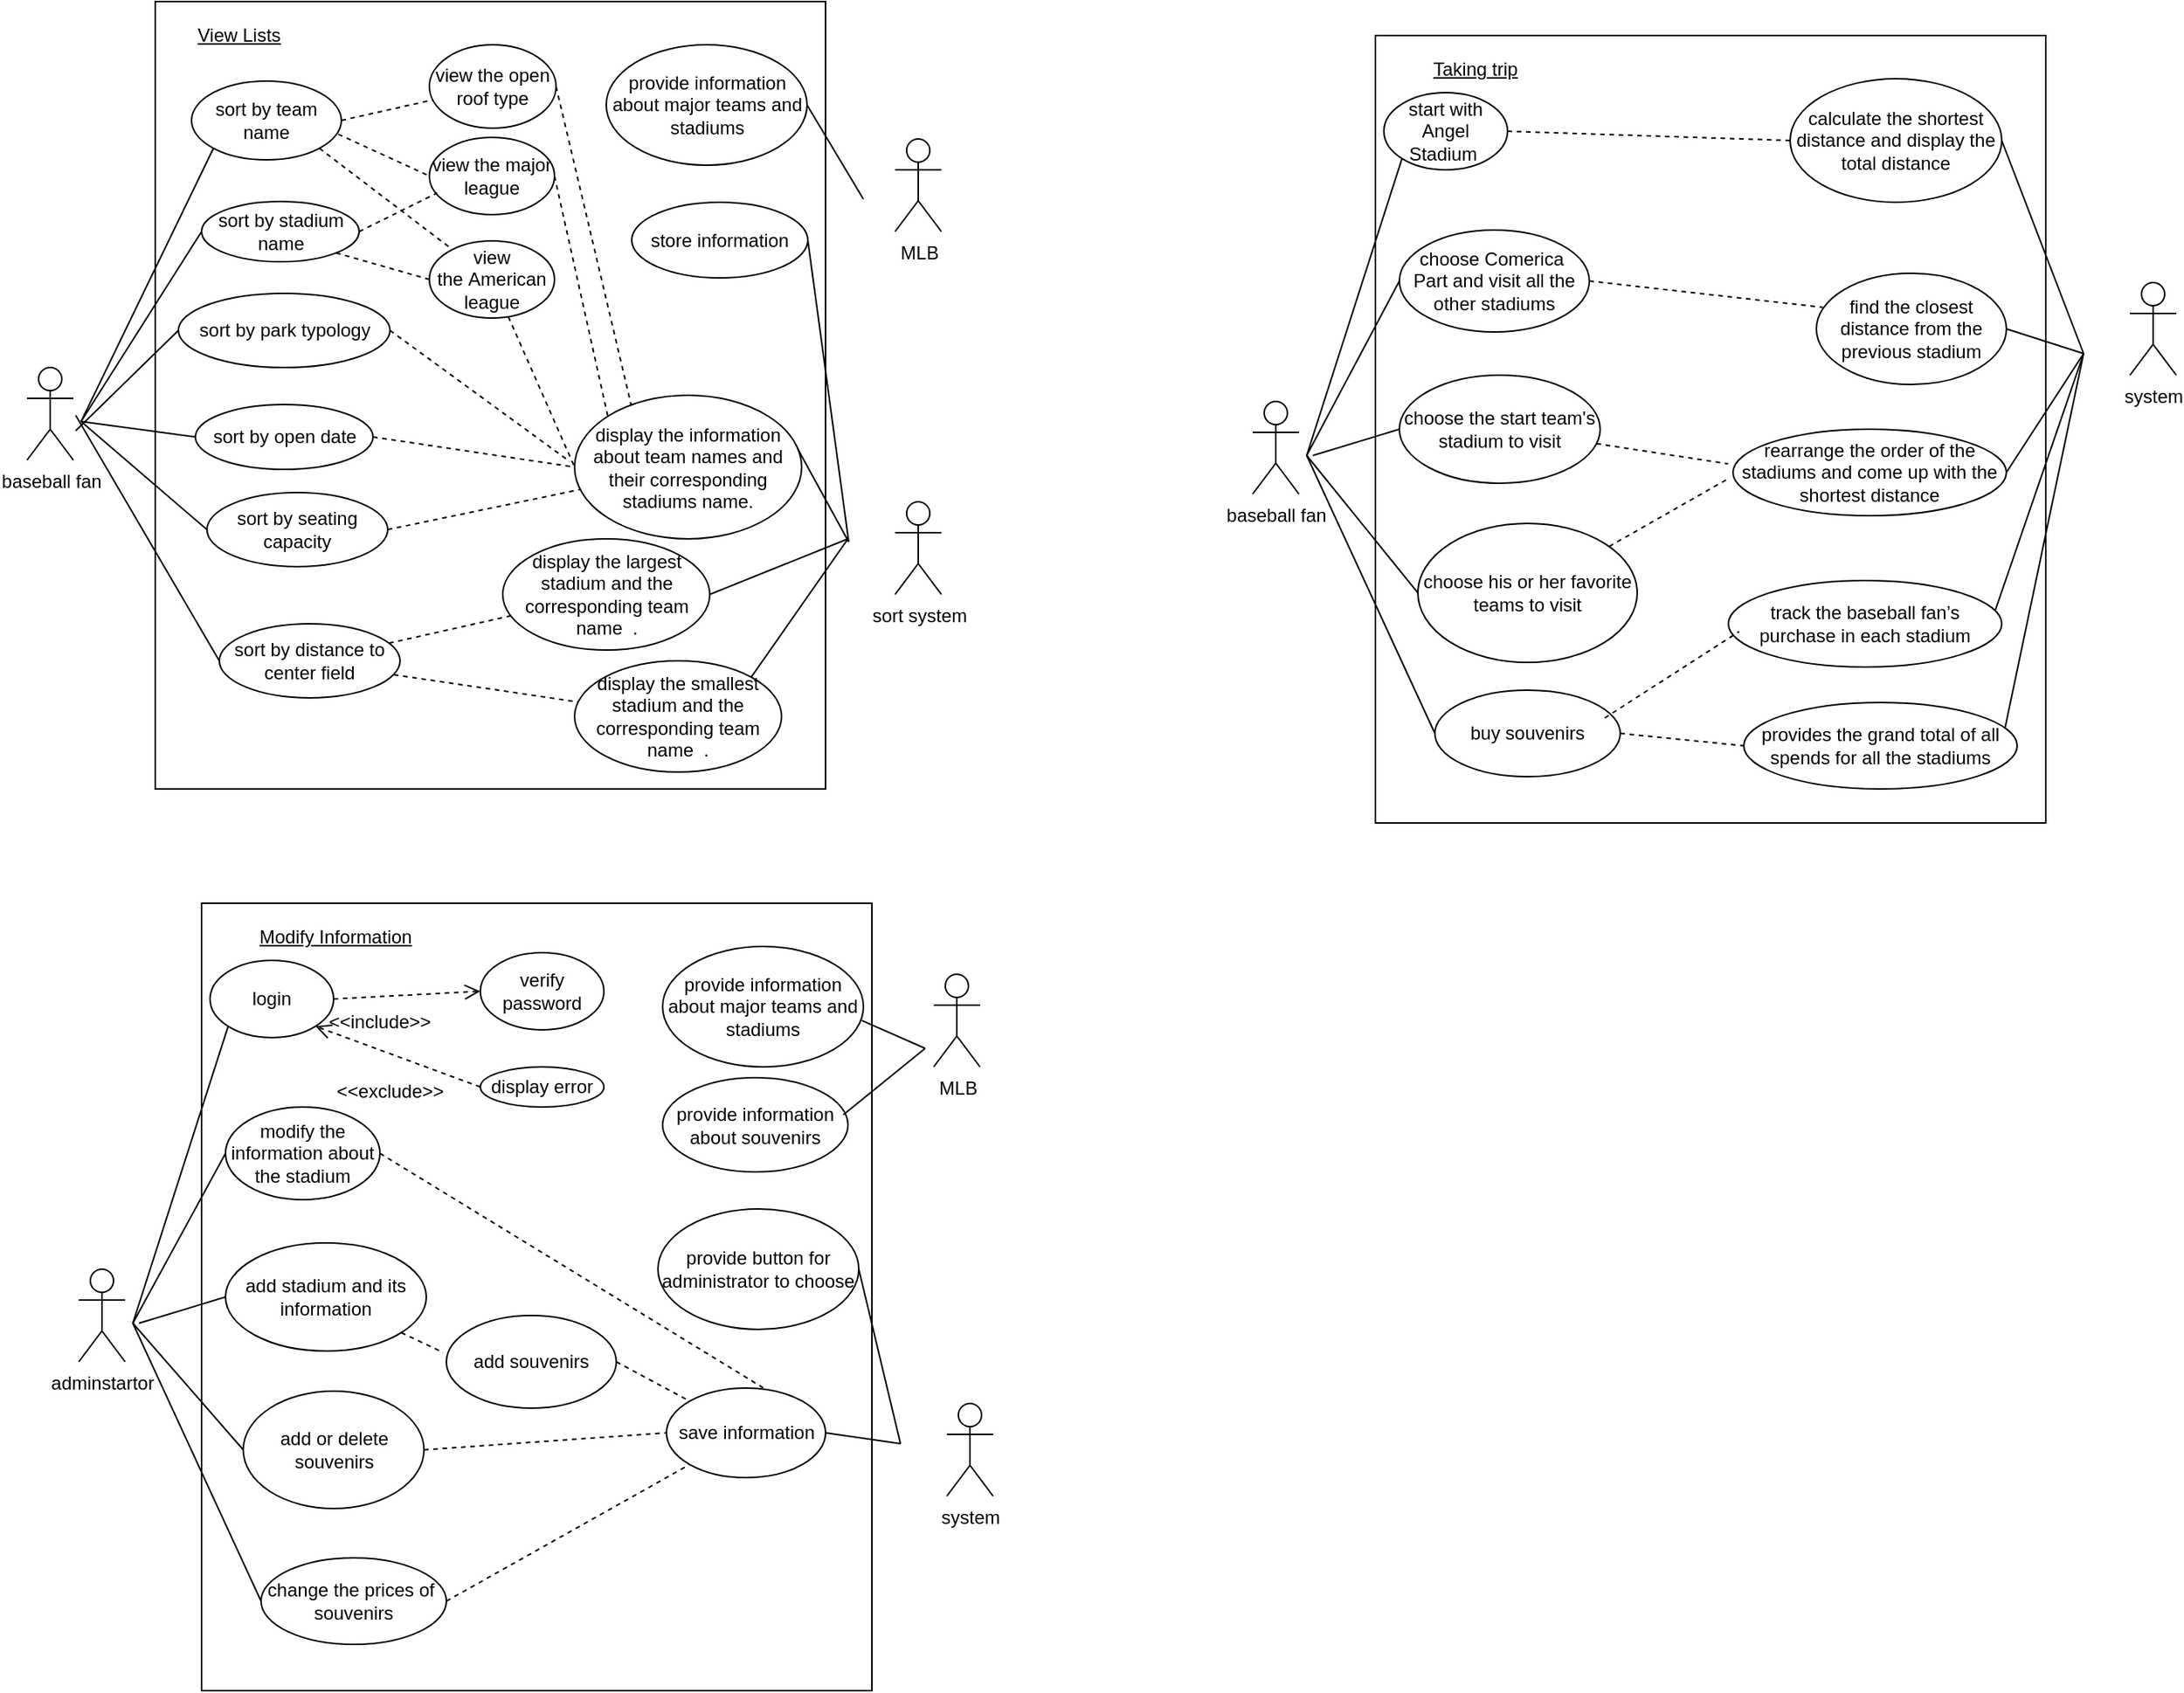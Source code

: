 <mxfile version="10.6.0" type="google"><diagram id="0iv5hY2Kv6sn15Jg5zR6" name="Page-1"><mxGraphModel dx="719" dy="427" grid="1" gridSize="10" guides="1" tooltips="1" connect="1" arrows="1" fold="1" page="1" pageScale="1" pageWidth="827" pageHeight="1169" math="0" shadow="0"><root><mxCell id="0"/><mxCell id="1" parent="0"/><mxCell id="8fsaXsdkbXaheflzwjj9-1" value="" style="rounded=0;whiteSpace=wrap;html=1;" parent="1" vertex="1"><mxGeometry x="141.5" y="12" width="434" height="510" as="geometry"/></mxCell><mxCell id="8fsaXsdkbXaheflzwjj9-2" value="&lt;u&gt;&lt;span lang=&quot;EN-US&quot;&gt;View Lists&lt;/span&gt;&lt;/u&gt;&lt;br&gt;" style="text;html=1;resizable=0;points=[];autosize=1;align=left;verticalAlign=top;spacingTop=-4;" parent="1" vertex="1"><mxGeometry x="166.5" y="24" width="70" height="20" as="geometry"/></mxCell><mxCell id="8fsaXsdkbXaheflzwjj9-3" value="&lt;span lang=&quot;EN-US&quot;&gt;sort by team name&lt;/span&gt;" style="ellipse;whiteSpace=wrap;html=1;" parent="1" vertex="1"><mxGeometry x="165" y="63.5" width="97" height="51" as="geometry"/></mxCell><mxCell id="8fsaXsdkbXaheflzwjj9-5" value="&lt;span lang=&quot;EN-US&quot;&gt;view the&amp;nbsp;&lt;/span&gt;&lt;span lang=&quot;EN-US&quot;&gt;open roof type&lt;/span&gt;" style="ellipse;whiteSpace=wrap;html=1;" parent="1" vertex="1"><mxGeometry x="319" y="40" width="82" height="54" as="geometry"/></mxCell><mxCell id="8fsaXsdkbXaheflzwjj9-6" value="&lt;span lang=&quot;EN-US&quot;&gt;view the major league&lt;/span&gt;" style="ellipse;whiteSpace=wrap;html=1;" parent="1" vertex="1"><mxGeometry x="319" y="100" width="81" height="50" as="geometry"/></mxCell><mxCell id="8fsaXsdkbXaheflzwjj9-8" value="sort system" style="shape=umlActor;verticalLabelPosition=bottom;labelBackgroundColor=#ffffff;verticalAlign=top;html=1;outlineConnect=0;" parent="1" vertex="1"><mxGeometry x="620.5" y="336" width="30" height="60" as="geometry"/></mxCell><mxCell id="8fsaXsdkbXaheflzwjj9-9" value="&lt;span lang=&quot;EN-US&quot;&gt;sort by stadium name&lt;/span&gt;&lt;br&gt;" style="ellipse;whiteSpace=wrap;html=1;" parent="1" vertex="1"><mxGeometry x="171.5" y="141.5" width="102" height="39" as="geometry"/></mxCell><mxCell id="8fsaXsdkbXaheflzwjj9-11" value="&lt;span lang=&quot;EN-US&quot;&gt;sort by open date&lt;/span&gt;&lt;br&gt;" style="ellipse;whiteSpace=wrap;html=1;" parent="1" vertex="1"><mxGeometry x="167.5" y="273" width="115" height="42" as="geometry"/></mxCell><mxCell id="8fsaXsdkbXaheflzwjj9-12" value="" style="endArrow=none;html=1;entryX=0;entryY=1;entryDx=0;entryDy=0;" parent="1" target="8fsaXsdkbXaheflzwjj9-3" edge="1"><mxGeometry width="50" height="50" relative="1" as="geometry"><mxPoint x="93.5" y="284" as="sourcePoint"/><mxPoint x="93.5" y="454" as="targetPoint"/></mxGeometry></mxCell><mxCell id="8fsaXsdkbXaheflzwjj9-13" value="" style="endArrow=none;html=1;entryX=0;entryY=0.5;entryDx=0;entryDy=0;" parent="1" target="8fsaXsdkbXaheflzwjj9-9" edge="1"><mxGeometry width="50" height="50" relative="1" as="geometry"><mxPoint x="93.5" y="284" as="sourcePoint"/><mxPoint x="165.5" y="127" as="targetPoint"/></mxGeometry></mxCell><mxCell id="8fsaXsdkbXaheflzwjj9-14" value="" style="endArrow=none;html=1;entryX=0;entryY=0.5;entryDx=0;entryDy=0;" parent="1" target="8fsaXsdkbXaheflzwjj9-11" edge="1"><mxGeometry width="50" height="50" relative="1" as="geometry"><mxPoint x="93.5" y="284" as="sourcePoint"/><mxPoint x="163.5" y="209" as="targetPoint"/></mxGeometry></mxCell><mxCell id="8fsaXsdkbXaheflzwjj9-15" value="&lt;span lang=&quot;EN-US&quot;&gt;provide information about major teams and stadiums&lt;/span&gt;&lt;br&gt;" style="ellipse;whiteSpace=wrap;html=1;" parent="1" vertex="1"><mxGeometry x="433.5" y="40" width="130" height="78" as="geometry"/></mxCell><mxCell id="8fsaXsdkbXaheflzwjj9-17" value="&lt;span lang=&quot;EN-US&quot;&gt;&lt;span lang=&quot;EN-US&quot;&gt;sort by seating capacity&lt;/span&gt;&lt;/span&gt;" style="ellipse;whiteSpace=wrap;html=1;" parent="1" vertex="1"><mxGeometry x="175" y="330" width="117" height="48" as="geometry"/></mxCell><mxCell id="8fsaXsdkbXaheflzwjj9-18" value="" style="endArrow=none;html=1;exitX=0;exitY=0.5;exitDx=0;exitDy=0;" parent="1" source="8fsaXsdkbXaheflzwjj9-17" edge="1"><mxGeometry width="50" height="50" relative="1" as="geometry"><mxPoint x="63.5" y="504" as="sourcePoint"/><mxPoint x="93.5" y="284" as="targetPoint"/></mxGeometry></mxCell><mxCell id="8fsaXsdkbXaheflzwjj9-19" value="baseball fan" style="shape=umlActor;verticalLabelPosition=bottom;labelBackgroundColor=#ffffff;verticalAlign=top;html=1;" parent="1" vertex="1"><mxGeometry x="58.5" y="249" width="30" height="60" as="geometry"/></mxCell><mxCell id="8fsaXsdkbXaheflzwjj9-22" value="&lt;span lang=&quot;EN-US&quot;&gt;sort by park typology&lt;/span&gt;&lt;br&gt;" style="ellipse;whiteSpace=wrap;html=1;" parent="1" vertex="1"><mxGeometry x="156.5" y="201" width="137" height="48" as="geometry"/></mxCell><mxCell id="8fsaXsdkbXaheflzwjj9-23" value="" style="endArrow=none;html=1;entryX=0;entryY=0.5;entryDx=0;entryDy=0;" parent="1" target="8fsaXsdkbXaheflzwjj9-22" edge="1"><mxGeometry width="50" height="50" relative="1" as="geometry"><mxPoint x="90" y="290" as="sourcePoint"/><mxPoint x="153.5" y="204" as="targetPoint"/></mxGeometry></mxCell><mxCell id="8fsaXsdkbXaheflzwjj9-25" value="" style="endArrow=none;html=1;exitX=1;exitY=0.5;exitDx=0;exitDy=0;" parent="1" source="8fsaXsdkbXaheflzwjj9-15" edge="1"><mxGeometry width="50" height="50" relative="1" as="geometry"><mxPoint x="369.5" y="224" as="sourcePoint"/><mxPoint x="600" y="140" as="targetPoint"/></mxGeometry></mxCell><mxCell id="8fsaXsdkbXaheflzwjj9-26" value="" style="endArrow=none;html=1;exitX=0.969;exitY=0.333;exitDx=0;exitDy=0;exitPerimeter=0;" parent="1" source="8fsaXsdkbXaheflzwjj9-32" edge="1"><mxGeometry width="50" height="50" relative="1" as="geometry"><mxPoint x="514" y="415" as="sourcePoint"/><mxPoint x="590.5" y="362" as="targetPoint"/></mxGeometry></mxCell><mxCell id="8fsaXsdkbXaheflzwjj9-27" value="" style="endArrow=none;dashed=1;html=1;entryX=0.252;entryY=0.086;entryDx=0;entryDy=0;exitX=1;exitY=0.5;exitDx=0;exitDy=0;entryPerimeter=0;" parent="1" source="8fsaXsdkbXaheflzwjj9-5" target="8fsaXsdkbXaheflzwjj9-32" edge="1"><mxGeometry width="50" height="50" relative="1" as="geometry"><mxPoint x="273.5" y="274" as="sourcePoint"/><mxPoint x="313.5" y="312" as="targetPoint"/><Array as="points"/></mxGeometry></mxCell><mxCell id="8fsaXsdkbXaheflzwjj9-28" value="" style="endArrow=none;dashed=1;html=1;entryX=0;entryY=0.5;entryDx=0;entryDy=0;exitX=1;exitY=0.5;exitDx=0;exitDy=0;" parent="1" source="8fsaXsdkbXaheflzwjj9-11" target="8fsaXsdkbXaheflzwjj9-32" edge="1"><mxGeometry width="50" height="50" relative="1" as="geometry"><mxPoint x="289.079" y="352.352" as="sourcePoint"/><mxPoint x="411" y="415" as="targetPoint"/><Array as="points"/></mxGeometry></mxCell><mxCell id="8fsaXsdkbXaheflzwjj9-29" value="" style="endArrow=none;dashed=1;html=1;exitX=1;exitY=0.5;exitDx=0;exitDy=0;" parent="1" source="8fsaXsdkbXaheflzwjj9-17" target="8fsaXsdkbXaheflzwjj9-32" edge="1"><mxGeometry width="50" height="50" relative="1" as="geometry"><mxPoint x="273.5" y="474" as="sourcePoint"/><mxPoint x="426" y="436" as="targetPoint"/><Array as="points"/></mxGeometry></mxCell><mxCell id="8fsaXsdkbXaheflzwjj9-31" value="&lt;span lang=&quot;EN-US&quot;&gt;store information&lt;/span&gt;&lt;br&gt;" style="ellipse;whiteSpace=wrap;html=1;" parent="1" vertex="1"><mxGeometry x="450" y="142" width="114" height="49" as="geometry"/></mxCell><mxCell id="8fsaXsdkbXaheflzwjj9-32" value="&lt;span lang=&quot;EN-US&quot;&gt;display the information about team names and their corresponding stadiums name.&lt;/span&gt;&lt;br&gt;" style="ellipse;whiteSpace=wrap;html=1;" parent="1" vertex="1"><mxGeometry x="413" y="267" width="147" height="93" as="geometry"/></mxCell><mxCell id="8fsaXsdkbXaheflzwjj9-34" value="" style="endArrow=none;html=1;exitX=1;exitY=0.5;exitDx=0;exitDy=0;" parent="1" source="8fsaXsdkbXaheflzwjj9-31" edge="1"><mxGeometry width="50" height="50" relative="1" as="geometry"><mxPoint x="532.5" y="250" as="sourcePoint"/><mxPoint x="590.5" y="362" as="targetPoint"/></mxGeometry></mxCell><mxCell id="8fsaXsdkbXaheflzwjj9-35" value="MLB" style="shape=umlActor;verticalLabelPosition=bottom;labelBackgroundColor=#ffffff;verticalAlign=top;html=1;outlineConnect=0;" parent="1" vertex="1"><mxGeometry x="620.5" y="101" width="30" height="60" as="geometry"/></mxCell><mxCell id="8fsaXsdkbXaheflzwjj9-36" value="" style="endArrow=none;html=1;exitX=0;exitY=0.5;exitDx=0;exitDy=0;" parent="1" source="8fsaXsdkbXaheflzwjj9-37" edge="1"><mxGeometry width="50" height="50" relative="1" as="geometry"><mxPoint x="100" y="460" as="sourcePoint"/><mxPoint x="90" y="280" as="targetPoint"/></mxGeometry></mxCell><mxCell id="8fsaXsdkbXaheflzwjj9-37" value="&lt;span lang=&quot;EN-US&quot;&gt;sort by distance to center field&lt;/span&gt;&lt;br&gt;" style="ellipse;whiteSpace=wrap;html=1;" parent="1" vertex="1"><mxGeometry x="183" y="415" width="117" height="48" as="geometry"/></mxCell><mxCell id="8fsaXsdkbXaheflzwjj9-39" value="&lt;span lang=&quot;EN-US&quot;&gt;view the&amp;nbsp;&lt;/span&gt;&lt;span lang=&quot;EN-US&quot;&gt;American league&lt;/span&gt;" style="ellipse;whiteSpace=wrap;html=1;" parent="1" vertex="1"><mxGeometry x="319" y="167" width="81" height="50" as="geometry"/></mxCell><mxCell id="8fsaXsdkbXaheflzwjj9-40" value="" style="endArrow=none;dashed=1;html=1;exitX=1;exitY=0.5;exitDx=0;exitDy=0;" parent="1" source="8fsaXsdkbXaheflzwjj9-3" target="8fsaXsdkbXaheflzwjj9-5" edge="1"><mxGeometry width="50" height="50" relative="1" as="geometry"><mxPoint x="260.105" y="257.33" as="sourcePoint"/><mxPoint x="425" y="404" as="targetPoint"/><Array as="points"/></mxGeometry></mxCell><mxCell id="8fsaXsdkbXaheflzwjj9-41" value="" style="endArrow=none;dashed=1;html=1;exitX=0.979;exitY=0.676;exitDx=0;exitDy=0;entryX=0;entryY=0.5;entryDx=0;entryDy=0;exitPerimeter=0;" parent="1" source="8fsaXsdkbXaheflzwjj9-3" target="8fsaXsdkbXaheflzwjj9-6" edge="1"><mxGeometry width="50" height="50" relative="1" as="geometry"><mxPoint x="272" y="99" as="sourcePoint"/><mxPoint x="331.193" y="85.712" as="targetPoint"/><Array as="points"/></mxGeometry></mxCell><mxCell id="8fsaXsdkbXaheflzwjj9-43" value="" style="endArrow=none;dashed=1;html=1;exitX=1;exitY=1;exitDx=0;exitDy=0;" parent="1" source="8fsaXsdkbXaheflzwjj9-3" target="8fsaXsdkbXaheflzwjj9-39" edge="1"><mxGeometry width="50" height="50" relative="1" as="geometry"><mxPoint x="270" y="108" as="sourcePoint"/><mxPoint x="329" y="135" as="targetPoint"/><Array as="points"/></mxGeometry></mxCell><mxCell id="8fsaXsdkbXaheflzwjj9-44" value="" style="endArrow=none;dashed=1;html=1;exitX=1;exitY=0.5;exitDx=0;exitDy=0;entryX=0.062;entryY=0.72;entryDx=0;entryDy=0;entryPerimeter=0;" parent="1" source="8fsaXsdkbXaheflzwjj9-9" target="8fsaXsdkbXaheflzwjj9-6" edge="1"><mxGeometry width="50" height="50" relative="1" as="geometry"><mxPoint x="258" y="117" as="sourcePoint"/><mxPoint x="344.083" y="182.536" as="targetPoint"/><Array as="points"/></mxGeometry></mxCell><mxCell id="8fsaXsdkbXaheflzwjj9-45" value="" style="endArrow=none;dashed=1;html=1;exitX=1;exitY=1;exitDx=0;exitDy=0;entryX=0;entryY=0.5;entryDx=0;entryDy=0;" parent="1" source="8fsaXsdkbXaheflzwjj9-9" target="8fsaXsdkbXaheflzwjj9-39" edge="1"><mxGeometry width="50" height="50" relative="1" as="geometry"><mxPoint x="284" y="171" as="sourcePoint"/><mxPoint x="334" y="146" as="targetPoint"/><Array as="points"/></mxGeometry></mxCell><mxCell id="8fsaXsdkbXaheflzwjj9-46" value="" style="endArrow=none;dashed=1;html=1;entryX=0;entryY=0;entryDx=0;entryDy=0;exitX=1;exitY=0.5;exitDx=0;exitDy=0;" parent="1" source="8fsaXsdkbXaheflzwjj9-6" target="8fsaXsdkbXaheflzwjj9-32" edge="1"><mxGeometry width="50" height="50" relative="1" as="geometry"><mxPoint x="411" y="77" as="sourcePoint"/><mxPoint x="460" y="285" as="targetPoint"/><Array as="points"/></mxGeometry></mxCell><mxCell id="8fsaXsdkbXaheflzwjj9-47" value="" style="endArrow=none;dashed=1;html=1;entryX=0;entryY=0.5;entryDx=0;entryDy=0;" parent="1" source="8fsaXsdkbXaheflzwjj9-39" target="8fsaXsdkbXaheflzwjj9-32" edge="1"><mxGeometry width="50" height="50" relative="1" as="geometry"><mxPoint x="410" y="135" as="sourcePoint"/><mxPoint x="444" y="291" as="targetPoint"/><Array as="points"/></mxGeometry></mxCell><mxCell id="8fsaXsdkbXaheflzwjj9-48" value="" style="endArrow=none;dashed=1;html=1;exitX=1;exitY=0.5;exitDx=0;exitDy=0;" parent="1" source="8fsaXsdkbXaheflzwjj9-22" edge="1"><mxGeometry width="50" height="50" relative="1" as="geometry"><mxPoint x="379.99" y="226.147" as="sourcePoint"/><mxPoint x="410" y="310" as="targetPoint"/><Array as="points"/></mxGeometry></mxCell><mxCell id="8fsaXsdkbXaheflzwjj9-49" value="&lt;span lang=&quot;EN-US&quot;&gt;display the largest stadium and the corresponding team name&amp;nbsp; .&lt;/span&gt;&lt;br&gt;" style="ellipse;whiteSpace=wrap;html=1;" parent="1" vertex="1"><mxGeometry x="366.5" y="360" width="134" height="72" as="geometry"/></mxCell><mxCell id="8fsaXsdkbXaheflzwjj9-50" value="&lt;span lang=&quot;EN-US&quot;&gt;display the smallest stadium and the corresponding team name&amp;nbsp; .&lt;/span&gt;&lt;br&gt;" style="ellipse;whiteSpace=wrap;html=1;" parent="1" vertex="1"><mxGeometry x="413" y="439" width="134" height="72" as="geometry"/></mxCell><mxCell id="8fsaXsdkbXaheflzwjj9-51" value="" style="endArrow=none;dashed=1;html=1;" parent="1" source="8fsaXsdkbXaheflzwjj9-37" target="8fsaXsdkbXaheflzwjj9-49" edge="1"><mxGeometry width="50" height="50" relative="1" as="geometry"><mxPoint x="302" y="364" as="sourcePoint"/><mxPoint x="426.618" y="337.909" as="targetPoint"/><Array as="points"/></mxGeometry></mxCell><mxCell id="8fsaXsdkbXaheflzwjj9-52" value="" style="endArrow=none;dashed=1;html=1;exitX=0.966;exitY=0.688;exitDx=0;exitDy=0;exitPerimeter=0;" parent="1" source="8fsaXsdkbXaheflzwjj9-37" target="8fsaXsdkbXaheflzwjj9-50" edge="1"><mxGeometry width="50" height="50" relative="1" as="geometry"><mxPoint x="302.894" y="437.535" as="sourcePoint"/><mxPoint x="381.657" y="419.85" as="targetPoint"/><Array as="points"/></mxGeometry></mxCell><mxCell id="8fsaXsdkbXaheflzwjj9-53" value="" style="endArrow=none;html=1;exitX=1;exitY=0.5;exitDx=0;exitDy=0;" parent="1" source="8fsaXsdkbXaheflzwjj9-49" edge="1"><mxGeometry width="50" height="50" relative="1" as="geometry"><mxPoint x="565" y="308" as="sourcePoint"/><mxPoint x="590" y="360" as="targetPoint"/></mxGeometry></mxCell><mxCell id="8fsaXsdkbXaheflzwjj9-54" value="" style="endArrow=none;html=1;exitX=1;exitY=0;exitDx=0;exitDy=0;" parent="1" source="8fsaXsdkbXaheflzwjj9-50" edge="1"><mxGeometry width="50" height="50" relative="1" as="geometry"><mxPoint x="511" y="406" as="sourcePoint"/><mxPoint x="590" y="360" as="targetPoint"/></mxGeometry></mxCell><mxCell id="8fsaXsdkbXaheflzwjj9-55" value="" style="rounded=0;whiteSpace=wrap;html=1;" parent="1" vertex="1"><mxGeometry x="171.5" y="596" width="434" height="510" as="geometry"/></mxCell><mxCell id="8fsaXsdkbXaheflzwjj9-56" value="&lt;u&gt;&lt;span lang=&quot;EN-US&quot;&gt;Modify Information&lt;/span&gt;&lt;/u&gt;&lt;br&gt;" style="text;html=1;resizable=0;points=[];autosize=1;align=left;verticalAlign=top;spacingTop=-4;" parent="1" vertex="1"><mxGeometry x="207" y="608" width="110" height="20" as="geometry"/></mxCell><mxCell id="8fsaXsdkbXaheflzwjj9-57" value="login" style="ellipse;whiteSpace=wrap;html=1;" parent="1" vertex="1"><mxGeometry x="177" y="633" width="80" height="50" as="geometry"/></mxCell><mxCell id="8fsaXsdkbXaheflzwjj9-58" value="&amp;lt;&amp;lt;include&amp;gt;&amp;gt;" style="text;html=1;resizable=0;points=[];autosize=1;align=left;verticalAlign=top;spacingTop=-4;" parent="1" vertex="1"><mxGeometry x="252" y="663" width="80" height="20" as="geometry"/></mxCell><mxCell id="8fsaXsdkbXaheflzwjj9-59" value="verify password" style="ellipse;whiteSpace=wrap;html=1;" parent="1" vertex="1"><mxGeometry x="352" y="628" width="80" height="50" as="geometry"/></mxCell><mxCell id="8fsaXsdkbXaheflzwjj9-60" value="display error" style="ellipse;whiteSpace=wrap;html=1;" parent="1" vertex="1"><mxGeometry x="352" y="702" width="80" height="26" as="geometry"/></mxCell><mxCell id="8fsaXsdkbXaheflzwjj9-61" value="&amp;lt;&amp;lt;exclude&amp;gt;&amp;gt;" style="text;html=1;resizable=0;points=[];autosize=1;align=left;verticalAlign=top;spacingTop=-4;" parent="1" vertex="1"><mxGeometry x="257" y="708" width="80" height="20" as="geometry"/></mxCell><mxCell id="8fsaXsdkbXaheflzwjj9-62" value="system" style="shape=umlActor;verticalLabelPosition=bottom;labelBackgroundColor=#ffffff;verticalAlign=top;html=1;outlineConnect=0;" parent="1" vertex="1"><mxGeometry x="654" y="920" width="30" height="60" as="geometry"/></mxCell><mxCell id="8fsaXsdkbXaheflzwjj9-63" value="&lt;span lang=&quot;EN-US&quot;&gt;modify the information about the stadium&lt;/span&gt;&lt;br&gt;" style="ellipse;whiteSpace=wrap;html=1;" parent="1" vertex="1"><mxGeometry x="187" y="728" width="100" height="60" as="geometry"/></mxCell><mxCell id="8fsaXsdkbXaheflzwjj9-64" value="&lt;span lang=&quot;EN-US&quot;&gt;add&amp;nbsp;&lt;/span&gt;souvenirs" style="ellipse;whiteSpace=wrap;html=1;" parent="1" vertex="1"><mxGeometry x="330" y="863" width="110" height="60" as="geometry"/></mxCell><mxCell id="8fsaXsdkbXaheflzwjj9-65" value="&lt;span lang=&quot;EN-US&quot;&gt;add or delete souvenirs&lt;/span&gt;&lt;br&gt;" style="ellipse;whiteSpace=wrap;html=1;" parent="1" vertex="1"><mxGeometry x="198.5" y="912" width="117" height="76" as="geometry"/></mxCell><mxCell id="8fsaXsdkbXaheflzwjj9-66" value="" style="endArrow=none;html=1;entryX=0;entryY=1;entryDx=0;entryDy=0;" parent="1" target="8fsaXsdkbXaheflzwjj9-57" edge="1"><mxGeometry width="50" height="50" relative="1" as="geometry"><mxPoint x="127" y="868" as="sourcePoint"/><mxPoint x="127" y="1038" as="targetPoint"/></mxGeometry></mxCell><mxCell id="8fsaXsdkbXaheflzwjj9-67" value="" style="endArrow=none;html=1;entryX=0;entryY=0.5;entryDx=0;entryDy=0;" parent="1" target="8fsaXsdkbXaheflzwjj9-63" edge="1"><mxGeometry width="50" height="50" relative="1" as="geometry"><mxPoint x="127" y="868" as="sourcePoint"/><mxPoint x="199" y="711" as="targetPoint"/></mxGeometry></mxCell><mxCell id="8fsaXsdkbXaheflzwjj9-68" value="" style="endArrow=none;html=1;entryX=0;entryY=0.5;entryDx=0;entryDy=0;" parent="1" target="8fsaXsdkbXaheflzwjj9-65" edge="1"><mxGeometry width="50" height="50" relative="1" as="geometry"><mxPoint x="127" y="868" as="sourcePoint"/><mxPoint x="197" y="793" as="targetPoint"/></mxGeometry></mxCell><mxCell id="8fsaXsdkbXaheflzwjj9-70" value="save information" style="ellipse;whiteSpace=wrap;html=1;" parent="1" vertex="1"><mxGeometry x="472.5" y="910" width="103" height="58" as="geometry"/></mxCell><mxCell id="8fsaXsdkbXaheflzwjj9-71" value="&lt;span lang=&quot;EN-US&quot;&gt;change the prices of&amp;nbsp; souvenirs&lt;/span&gt;&lt;br&gt;" style="ellipse;whiteSpace=wrap;html=1;" parent="1" vertex="1"><mxGeometry x="210" y="1020" width="120" height="56" as="geometry"/></mxCell><mxCell id="8fsaXsdkbXaheflzwjj9-72" value="" style="endArrow=none;html=1;exitX=0;exitY=0.5;exitDx=0;exitDy=0;" parent="1" source="8fsaXsdkbXaheflzwjj9-71" edge="1"><mxGeometry width="50" height="50" relative="1" as="geometry"><mxPoint x="97" y="1088" as="sourcePoint"/><mxPoint x="127" y="868" as="targetPoint"/></mxGeometry></mxCell><mxCell id="8fsaXsdkbXaheflzwjj9-73" value="adminstartor" style="shape=umlActor;verticalLabelPosition=bottom;labelBackgroundColor=#ffffff;verticalAlign=top;html=1;" parent="1" vertex="1"><mxGeometry x="92" y="833" width="30" height="60" as="geometry"/></mxCell><mxCell id="8fsaXsdkbXaheflzwjj9-74" value="" style="html=1;verticalAlign=bottom;endArrow=open;dashed=1;endSize=8;exitX=0;exitY=0.5;exitDx=0;exitDy=0;entryX=1;entryY=1;entryDx=0;entryDy=0;" parent="1" source="8fsaXsdkbXaheflzwjj9-60" target="8fsaXsdkbXaheflzwjj9-57" edge="1"><mxGeometry y="-20" relative="1" as="geometry"><mxPoint x="177" y="1038" as="sourcePoint"/><mxPoint x="97" y="1038" as="targetPoint"/><mxPoint as="offset"/></mxGeometry></mxCell><mxCell id="8fsaXsdkbXaheflzwjj9-75" value="" style="html=1;verticalAlign=bottom;endArrow=open;dashed=1;endSize=8;exitX=1;exitY=0.5;exitDx=0;exitDy=0;entryX=0;entryY=0.5;entryDx=0;entryDy=0;" parent="1" source="8fsaXsdkbXaheflzwjj9-57" target="8fsaXsdkbXaheflzwjj9-59" edge="1"><mxGeometry y="-20" relative="1" as="geometry"><mxPoint x="327.353" y="768.471" as="sourcePoint"/><mxPoint x="265" y="720.235" as="targetPoint"/><mxPoint as="offset"/></mxGeometry></mxCell><mxCell id="8fsaXsdkbXaheflzwjj9-76" value="&lt;span lang=&quot;EN-US&quot;&gt;add stadium and its information&lt;/span&gt;&lt;br&gt;" style="ellipse;whiteSpace=wrap;html=1;" parent="1" vertex="1"><mxGeometry x="187" y="816" width="130" height="70" as="geometry"/></mxCell><mxCell id="8fsaXsdkbXaheflzwjj9-77" value="" style="endArrow=none;html=1;entryX=0;entryY=0.5;entryDx=0;entryDy=0;" parent="1" target="8fsaXsdkbXaheflzwjj9-76" edge="1"><mxGeometry width="50" height="50" relative="1" as="geometry"><mxPoint x="131" y="868" as="sourcePoint"/><mxPoint x="187" y="788" as="targetPoint"/></mxGeometry></mxCell><mxCell id="8fsaXsdkbXaheflzwjj9-78" value="" style="endArrow=none;dashed=1;html=1;entryX=0;entryY=0;entryDx=0;entryDy=0;exitX=1;exitY=0.5;exitDx=0;exitDy=0;" parent="1" source="8fsaXsdkbXaheflzwjj9-64" target="8fsaXsdkbXaheflzwjj9-70" edge="1"><mxGeometry width="50" height="50" relative="1" as="geometry"><mxPoint x="71" y="1288" as="sourcePoint"/><mxPoint x="467" y="712" as="targetPoint"/></mxGeometry></mxCell><mxCell id="8fsaXsdkbXaheflzwjj9-79" value="" style="endArrow=none;html=1;exitX=0.992;exitY=0.615;exitDx=0;exitDy=0;exitPerimeter=0;" parent="1" source="8fsaXsdkbXaheflzwjj9-89" edge="1"><mxGeometry width="50" height="50" relative="1" as="geometry"><mxPoint x="597" y="712" as="sourcePoint"/><mxPoint x="640" y="690" as="targetPoint"/></mxGeometry></mxCell><mxCell id="8fsaXsdkbXaheflzwjj9-80" value="" style="endArrow=none;html=1;exitX=1;exitY=0.5;exitDx=0;exitDy=0;" parent="1" source="8fsaXsdkbXaheflzwjj9-70" edge="1"><mxGeometry width="50" height="50" relative="1" as="geometry"><mxPoint x="477" y="896" as="sourcePoint"/><mxPoint x="624" y="946" as="targetPoint"/></mxGeometry></mxCell><mxCell id="8fsaXsdkbXaheflzwjj9-81" value="" style="endArrow=none;dashed=1;html=1;entryX=-0.018;entryY=0.4;entryDx=0;entryDy=0;entryPerimeter=0;" parent="1" source="8fsaXsdkbXaheflzwjj9-76" target="8fsaXsdkbXaheflzwjj9-64" edge="1"><mxGeometry width="50" height="50" relative="1" as="geometry"><mxPoint x="307" y="858" as="sourcePoint"/><mxPoint x="355" y="871" as="targetPoint"/><Array as="points"/></mxGeometry></mxCell><mxCell id="8fsaXsdkbXaheflzwjj9-82" value="" style="endArrow=none;dashed=1;html=1;entryX=0;entryY=0.5;entryDx=0;entryDy=0;exitX=1;exitY=0.5;exitDx=0;exitDy=0;" parent="1" source="8fsaXsdkbXaheflzwjj9-65" target="8fsaXsdkbXaheflzwjj9-70" edge="1"><mxGeometry width="50" height="50" relative="1" as="geometry"><mxPoint x="322.579" y="936.352" as="sourcePoint"/><mxPoint x="365" y="922" as="targetPoint"/><Array as="points"/></mxGeometry></mxCell><mxCell id="8fsaXsdkbXaheflzwjj9-83" value="" style="endArrow=none;dashed=1;html=1;entryX=0;entryY=1;entryDx=0;entryDy=0;exitX=1;exitY=0.5;exitDx=0;exitDy=0;" parent="1" source="8fsaXsdkbXaheflzwjj9-71" target="8fsaXsdkbXaheflzwjj9-70" edge="1"><mxGeometry width="50" height="50" relative="1" as="geometry"><mxPoint x="307" y="1058" as="sourcePoint"/><mxPoint x="402" y="1118" as="targetPoint"/><Array as="points"/></mxGeometry></mxCell><mxCell id="8fsaXsdkbXaheflzwjj9-85" value="&lt;span lang=&quot;EN-US&quot;&gt;provide button for administrator to choose&lt;/span&gt;&lt;br&gt;" style="ellipse;whiteSpace=wrap;html=1;" parent="1" vertex="1"><mxGeometry x="467" y="794" width="130" height="78" as="geometry"/></mxCell><mxCell id="8fsaXsdkbXaheflzwjj9-88" value="" style="endArrow=none;html=1;exitX=1;exitY=0.5;exitDx=0;exitDy=0;" parent="1" source="8fsaXsdkbXaheflzwjj9-85" edge="1"><mxGeometry width="50" height="50" relative="1" as="geometry"><mxPoint x="566" y="834" as="sourcePoint"/><mxPoint x="624" y="946" as="targetPoint"/></mxGeometry></mxCell><mxCell id="8fsaXsdkbXaheflzwjj9-89" value="&lt;span lang=&quot;EN-US&quot;&gt;provide information about major teams and stadiums&lt;/span&gt;&lt;br&gt;" style="ellipse;whiteSpace=wrap;html=1;" parent="1" vertex="1"><mxGeometry x="470" y="624" width="130" height="78" as="geometry"/></mxCell><mxCell id="8fsaXsdkbXaheflzwjj9-90" value="MLB" style="shape=umlActor;verticalLabelPosition=bottom;labelBackgroundColor=#ffffff;verticalAlign=top;html=1;outlineConnect=0;" parent="1" vertex="1"><mxGeometry x="645.5" y="642" width="30" height="60" as="geometry"/></mxCell><mxCell id="8fsaXsdkbXaheflzwjj9-91" value="" style="endArrow=none;dashed=1;html=1;entryX=0.626;entryY=0.017;entryDx=0;entryDy=0;entryPerimeter=0;exitX=1;exitY=0.5;exitDx=0;exitDy=0;" parent="1" source="8fsaXsdkbXaheflzwjj9-63" target="8fsaXsdkbXaheflzwjj9-70" edge="1"><mxGeometry width="50" height="50" relative="1" as="geometry"><mxPoint x="323.622" y="872.136" as="sourcePoint"/><mxPoint x="345" y="876" as="targetPoint"/><Array as="points"/></mxGeometry></mxCell><mxCell id="f2ZLZxlTmReNoc3AC1BX-1" value="" style="rounded=0;whiteSpace=wrap;html=1;" vertex="1" parent="1"><mxGeometry x="931.5" y="34" width="434" height="510" as="geometry"/></mxCell><mxCell id="f2ZLZxlTmReNoc3AC1BX-2" value="&lt;u&gt;Taking trip&lt;/u&gt;" style="text;html=1;resizable=0;points=[];autosize=1;align=left;verticalAlign=top;spacingTop=-4;" vertex="1" parent="1"><mxGeometry x="967" y="46" width="70" height="20" as="geometry"/></mxCell><mxCell id="f2ZLZxlTmReNoc3AC1BX-3" value="&lt;span lang=&quot;EN-US&quot;&gt;start with Angel Stadium&amp;nbsp;&lt;/span&gt;" style="ellipse;whiteSpace=wrap;html=1;" vertex="1" parent="1"><mxGeometry x="937" y="71" width="80" height="50" as="geometry"/></mxCell><mxCell id="f2ZLZxlTmReNoc3AC1BX-8" value="system" style="shape=umlActor;verticalLabelPosition=bottom;labelBackgroundColor=#ffffff;verticalAlign=top;html=1;outlineConnect=0;" vertex="1" parent="1"><mxGeometry x="1420" y="194" width="30" height="60" as="geometry"/></mxCell><mxCell id="f2ZLZxlTmReNoc3AC1BX-9" value="&lt;span lang=&quot;EN-US&quot;&gt;choose Comerica&amp;nbsp; Part and visit all the other stadiums&lt;/span&gt;&lt;br&gt;" style="ellipse;whiteSpace=wrap;html=1;" vertex="1" parent="1"><mxGeometry x="947" y="160" width="123" height="66" as="geometry"/></mxCell><mxCell id="f2ZLZxlTmReNoc3AC1BX-10" value="&lt;span lang=&quot;EN-US&quot;&gt;rearrange the order of the stadiums&amp;nbsp;and come up with the shortest distance&lt;/span&gt;" style="ellipse;whiteSpace=wrap;html=1;" vertex="1" parent="1"><mxGeometry x="1163" y="289" width="177" height="56" as="geometry"/></mxCell><mxCell id="f2ZLZxlTmReNoc3AC1BX-11" value="&lt;span lang=&quot;EN-US&quot;&gt;choose his or her favorite teams to visit&lt;/span&gt;&lt;br&gt;" style="ellipse;whiteSpace=wrap;html=1;" vertex="1" parent="1"><mxGeometry x="959" y="350" width="142" height="90" as="geometry"/></mxCell><mxCell id="f2ZLZxlTmReNoc3AC1BX-12" value="" style="endArrow=none;html=1;entryX=0;entryY=1;entryDx=0;entryDy=0;" edge="1" parent="1" target="f2ZLZxlTmReNoc3AC1BX-3"><mxGeometry width="50" height="50" relative="1" as="geometry"><mxPoint x="887" y="306" as="sourcePoint"/><mxPoint x="887" y="476" as="targetPoint"/></mxGeometry></mxCell><mxCell id="f2ZLZxlTmReNoc3AC1BX-13" value="" style="endArrow=none;html=1;entryX=0;entryY=0.5;entryDx=0;entryDy=0;" edge="1" parent="1" target="f2ZLZxlTmReNoc3AC1BX-9"><mxGeometry width="50" height="50" relative="1" as="geometry"><mxPoint x="887" y="306" as="sourcePoint"/><mxPoint x="959" y="149" as="targetPoint"/></mxGeometry></mxCell><mxCell id="f2ZLZxlTmReNoc3AC1BX-14" value="" style="endArrow=none;html=1;entryX=0;entryY=0.5;entryDx=0;entryDy=0;" edge="1" parent="1" target="f2ZLZxlTmReNoc3AC1BX-11"><mxGeometry width="50" height="50" relative="1" as="geometry"><mxPoint x="887" y="306" as="sourcePoint"/><mxPoint x="957" y="231" as="targetPoint"/></mxGeometry></mxCell><mxCell id="f2ZLZxlTmReNoc3AC1BX-15" value="find the closest distance from the previous stadium" style="ellipse;whiteSpace=wrap;html=1;" vertex="1" parent="1"><mxGeometry x="1217" y="188" width="123" height="72" as="geometry"/></mxCell><mxCell id="f2ZLZxlTmReNoc3AC1BX-16" value="&lt;span lang=&quot;EN-US&quot;&gt;buy souvenirs&lt;/span&gt;&lt;br&gt;" style="ellipse;whiteSpace=wrap;html=1;" vertex="1" parent="1"><mxGeometry x="970" y="458" width="120" height="56" as="geometry"/></mxCell><mxCell id="f2ZLZxlTmReNoc3AC1BX-17" value="" style="endArrow=none;html=1;exitX=0;exitY=0.5;exitDx=0;exitDy=0;" edge="1" parent="1" source="f2ZLZxlTmReNoc3AC1BX-16"><mxGeometry width="50" height="50" relative="1" as="geometry"><mxPoint x="857" y="526" as="sourcePoint"/><mxPoint x="887" y="306" as="targetPoint"/></mxGeometry></mxCell><mxCell id="f2ZLZxlTmReNoc3AC1BX-18" value="baseball fan" style="shape=umlActor;verticalLabelPosition=bottom;labelBackgroundColor=#ffffff;verticalAlign=top;html=1;" vertex="1" parent="1"><mxGeometry x="852" y="271" width="30" height="60" as="geometry"/></mxCell><mxCell id="f2ZLZxlTmReNoc3AC1BX-21" value="&lt;span lang=&quot;EN-US&quot;&gt;choose the start team's stadium to visit&lt;/span&gt;&lt;br&gt;" style="ellipse;whiteSpace=wrap;html=1;" vertex="1" parent="1"><mxGeometry x="947" y="254" width="130" height="70" as="geometry"/></mxCell><mxCell id="f2ZLZxlTmReNoc3AC1BX-22" value="" style="endArrow=none;html=1;entryX=0;entryY=0.5;entryDx=0;entryDy=0;" edge="1" parent="1" target="f2ZLZxlTmReNoc3AC1BX-21"><mxGeometry width="50" height="50" relative="1" as="geometry"><mxPoint x="891" y="306" as="sourcePoint"/><mxPoint x="947" y="226" as="targetPoint"/></mxGeometry></mxCell><mxCell id="f2ZLZxlTmReNoc3AC1BX-25" value="" style="endArrow=none;html=1;exitX=1;exitY=0.5;exitDx=0;exitDy=0;" edge="1" parent="1" source="f2ZLZxlTmReNoc3AC1BX-15"><mxGeometry width="50" height="50" relative="1" as="geometry"><mxPoint x="1237" y="334" as="sourcePoint"/><mxPoint x="1390" y="240" as="targetPoint"/></mxGeometry></mxCell><mxCell id="f2ZLZxlTmReNoc3AC1BX-26" value="" style="endArrow=none;dashed=1;html=1;entryX=-0.018;entryY=0.4;entryDx=0;entryDy=0;entryPerimeter=0;" edge="1" parent="1" source="f2ZLZxlTmReNoc3AC1BX-21" target="f2ZLZxlTmReNoc3AC1BX-10"><mxGeometry width="50" height="50" relative="1" as="geometry"><mxPoint x="1067" y="296" as="sourcePoint"/><mxPoint x="1115" y="309" as="targetPoint"/><Array as="points"/></mxGeometry></mxCell><mxCell id="f2ZLZxlTmReNoc3AC1BX-29" value="&lt;span lang=&quot;EN-US&quot;&gt;calculate the shortest distance and display the total distance&lt;/span&gt;&lt;br&gt;" style="ellipse;whiteSpace=wrap;html=1;" vertex="1" parent="1"><mxGeometry x="1200" y="62" width="137" height="80" as="geometry"/></mxCell><mxCell id="f2ZLZxlTmReNoc3AC1BX-30" value="" style="endArrow=none;html=1;exitX=1;exitY=0.5;exitDx=0;exitDy=0;" edge="1" parent="1" source="f2ZLZxlTmReNoc3AC1BX-29"><mxGeometry width="50" height="50" relative="1" as="geometry"><mxPoint x="1326" y="272" as="sourcePoint"/><mxPoint x="1390" y="240" as="targetPoint"/></mxGeometry></mxCell><mxCell id="f2ZLZxlTmReNoc3AC1BX-36" value="&lt;span lang=&quot;EN-US&quot;&gt;track the baseball fan’s purchase in each stadium&lt;/span&gt;&lt;br&gt;" style="ellipse;whiteSpace=wrap;html=1;" vertex="1" parent="1"><mxGeometry x="1160" y="387" width="177" height="56" as="geometry"/></mxCell><mxCell id="f2ZLZxlTmReNoc3AC1BX-37" value="&lt;span lang=&quot;EN-US&quot;&gt;provides the grand total of all spends for all the stadiums&lt;/span&gt;&lt;br&gt;" style="ellipse;whiteSpace=wrap;html=1;" vertex="1" parent="1"><mxGeometry x="1170" y="466" width="177" height="56" as="geometry"/></mxCell><mxCell id="f2ZLZxlTmReNoc3AC1BX-38" value="" style="endArrow=none;dashed=1;html=1;entryX=0;entryY=0.5;entryDx=0;entryDy=0;exitX=1;exitY=0.5;exitDx=0;exitDy=0;" edge="1" parent="1" source="f2ZLZxlTmReNoc3AC1BX-3" target="f2ZLZxlTmReNoc3AC1BX-29"><mxGeometry width="50" height="50" relative="1" as="geometry"><mxPoint x="1084.656" y="308.314" as="sourcePoint"/><mxPoint x="1170" y="321" as="targetPoint"/><Array as="points"/></mxGeometry></mxCell><mxCell id="f2ZLZxlTmReNoc3AC1BX-39" value="" style="endArrow=none;dashed=1;html=1;entryX=0.033;entryY=0.306;entryDx=0;entryDy=0;exitX=1;exitY=0.5;exitDx=0;exitDy=0;entryPerimeter=0;" edge="1" parent="1" source="f2ZLZxlTmReNoc3AC1BX-9" target="f2ZLZxlTmReNoc3AC1BX-15"><mxGeometry width="50" height="50" relative="1" as="geometry"><mxPoint x="1078.5" y="190" as="sourcePoint"/><mxPoint x="1261.5" y="196" as="targetPoint"/><Array as="points"/></mxGeometry></mxCell><mxCell id="f2ZLZxlTmReNoc3AC1BX-40" value="" style="endArrow=none;dashed=1;html=1;" edge="1" parent="1" source="f2ZLZxlTmReNoc3AC1BX-11"><mxGeometry width="50" height="50" relative="1" as="geometry"><mxPoint x="1084.656" y="308.314" as="sourcePoint"/><mxPoint x="1160" y="321" as="targetPoint"/><Array as="points"/></mxGeometry></mxCell><mxCell id="f2ZLZxlTmReNoc3AC1BX-41" value="" style="endArrow=none;dashed=1;html=1;" edge="1" parent="1"><mxGeometry width="50" height="50" relative="1" as="geometry"><mxPoint x="1080" y="476" as="sourcePoint"/><mxPoint x="1167" y="420" as="targetPoint"/><Array as="points"/></mxGeometry></mxCell><mxCell id="f2ZLZxlTmReNoc3AC1BX-42" value="" style="endArrow=none;dashed=1;html=1;entryX=0;entryY=0.5;entryDx=0;entryDy=0;" edge="1" parent="1" target="f2ZLZxlTmReNoc3AC1BX-37"><mxGeometry width="50" height="50" relative="1" as="geometry"><mxPoint x="1090" y="486" as="sourcePoint"/><mxPoint x="1177" y="430" as="targetPoint"/><Array as="points"/></mxGeometry></mxCell><mxCell id="f2ZLZxlTmReNoc3AC1BX-43" value="" style="endArrow=none;html=1;exitX=1;exitY=0.5;exitDx=0;exitDy=0;" edge="1" parent="1" source="f2ZLZxlTmReNoc3AC1BX-10"><mxGeometry width="50" height="50" relative="1" as="geometry"><mxPoint x="1350" y="234" as="sourcePoint"/><mxPoint x="1390" y="240" as="targetPoint"/></mxGeometry></mxCell><mxCell id="f2ZLZxlTmReNoc3AC1BX-44" value="" style="endArrow=none;html=1;exitX=0.977;exitY=0.339;exitDx=0;exitDy=0;exitPerimeter=0;" edge="1" parent="1" source="f2ZLZxlTmReNoc3AC1BX-36"><mxGeometry width="50" height="50" relative="1" as="geometry"><mxPoint x="1350" y="327" as="sourcePoint"/><mxPoint x="1390" y="240" as="targetPoint"/></mxGeometry></mxCell><mxCell id="f2ZLZxlTmReNoc3AC1BX-45" value="" style="endArrow=none;html=1;exitX=0.955;exitY=0.304;exitDx=0;exitDy=0;exitPerimeter=0;" edge="1" parent="1" source="f2ZLZxlTmReNoc3AC1BX-37"><mxGeometry width="50" height="50" relative="1" as="geometry"><mxPoint x="1360" y="337" as="sourcePoint"/><mxPoint x="1390" y="240" as="targetPoint"/></mxGeometry></mxCell><mxCell id="f2ZLZxlTmReNoc3AC1BX-46" value="&lt;span lang=&quot;EN-US&quot;&gt;provide information about souvenirs&lt;/span&gt;&lt;br&gt;" style="ellipse;whiteSpace=wrap;html=1;" vertex="1" parent="1"><mxGeometry x="470" y="709" width="120" height="61" as="geometry"/></mxCell><mxCell id="f2ZLZxlTmReNoc3AC1BX-47" value="" style="endArrow=none;html=1;exitX=0.975;exitY=0.393;exitDx=0;exitDy=0;exitPerimeter=0;" edge="1" parent="1" source="f2ZLZxlTmReNoc3AC1BX-46"><mxGeometry width="50" height="50" relative="1" as="geometry"><mxPoint x="609" y="682" as="sourcePoint"/><mxPoint x="640" y="690" as="targetPoint"/></mxGeometry></mxCell></root></mxGraphModel></diagram></mxfile>